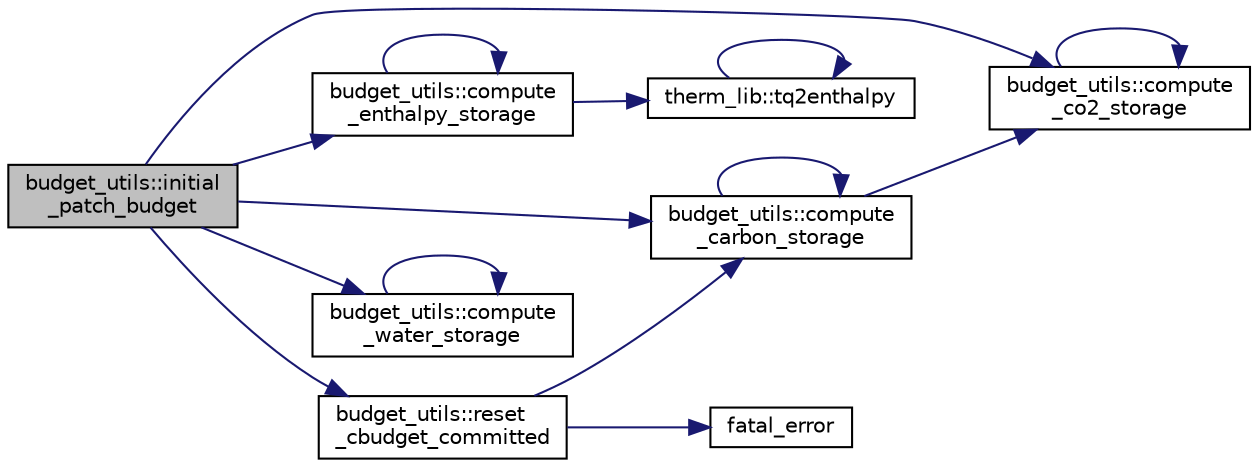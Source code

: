 digraph "budget_utils::initial_patch_budget"
{
 // LATEX_PDF_SIZE
  edge [fontname="Helvetica",fontsize="10",labelfontname="Helvetica",labelfontsize="10"];
  node [fontname="Helvetica",fontsize="10",shape=record];
  rankdir="LR";
  Node1 [label="budget_utils::initial\l_patch_budget",height=0.2,width=0.4,color="black", fillcolor="grey75", style="filled", fontcolor="black",tooltip=" "];
  Node1 -> Node2 [color="midnightblue",fontsize="10",style="solid",fontname="Helvetica"];
  Node2 [label="budget_utils::compute\l_carbon_storage",height=0.2,width=0.4,color="black", fillcolor="white", style="filled",URL="$namespacebudget__utils.html#aae1acee2098d96865b520dcbc6ada434",tooltip=" "];
  Node2 -> Node2 [color="midnightblue",fontsize="10",style="solid",fontname="Helvetica"];
  Node2 -> Node3 [color="midnightblue",fontsize="10",style="solid",fontname="Helvetica"];
  Node3 [label="budget_utils::compute\l_co2_storage",height=0.2,width=0.4,color="black", fillcolor="white", style="filled",URL="$namespacebudget__utils.html#aa1c4f8466010b1673f2914f1bfe9b6ee",tooltip=" "];
  Node3 -> Node3 [color="midnightblue",fontsize="10",style="solid",fontname="Helvetica"];
  Node1 -> Node3 [color="midnightblue",fontsize="10",style="solid",fontname="Helvetica"];
  Node1 -> Node4 [color="midnightblue",fontsize="10",style="solid",fontname="Helvetica"];
  Node4 [label="budget_utils::compute\l_enthalpy_storage",height=0.2,width=0.4,color="black", fillcolor="white", style="filled",URL="$namespacebudget__utils.html#a4bf8fb1787cd267703fc7b8f6ab3a260",tooltip=" "];
  Node4 -> Node4 [color="midnightblue",fontsize="10",style="solid",fontname="Helvetica"];
  Node4 -> Node5 [color="midnightblue",fontsize="10",style="solid",fontname="Helvetica"];
  Node5 [label="therm_lib::tq2enthalpy",height=0.2,width=0.4,color="black", fillcolor="white", style="filled",URL="$namespacetherm__lib.html#addd05382298a8487d09d7f6e2664dd62",tooltip=" "];
  Node5 -> Node5 [color="midnightblue",fontsize="10",style="solid",fontname="Helvetica"];
  Node1 -> Node6 [color="midnightblue",fontsize="10",style="solid",fontname="Helvetica"];
  Node6 [label="budget_utils::compute\l_water_storage",height=0.2,width=0.4,color="black", fillcolor="white", style="filled",URL="$namespacebudget__utils.html#a6910e7531481831c25b2ce9f543b8e8b",tooltip=" "];
  Node6 -> Node6 [color="midnightblue",fontsize="10",style="solid",fontname="Helvetica"];
  Node1 -> Node7 [color="midnightblue",fontsize="10",style="solid",fontname="Helvetica"];
  Node7 [label="budget_utils::reset\l_cbudget_committed",height=0.2,width=0.4,color="black", fillcolor="white", style="filled",URL="$namespacebudget__utils.html#a7bcd85146a39494cf9c729d13b5d24f2",tooltip=" "];
  Node7 -> Node2 [color="midnightblue",fontsize="10",style="solid",fontname="Helvetica"];
  Node7 -> Node8 [color="midnightblue",fontsize="10",style="solid",fontname="Helvetica"];
  Node8 [label="fatal_error",height=0.2,width=0.4,color="black", fillcolor="white", style="filled",URL="$fatal__error_8_f90.html#a2a2bff228716ab48a81c795b348d1665",tooltip=" "];
}
